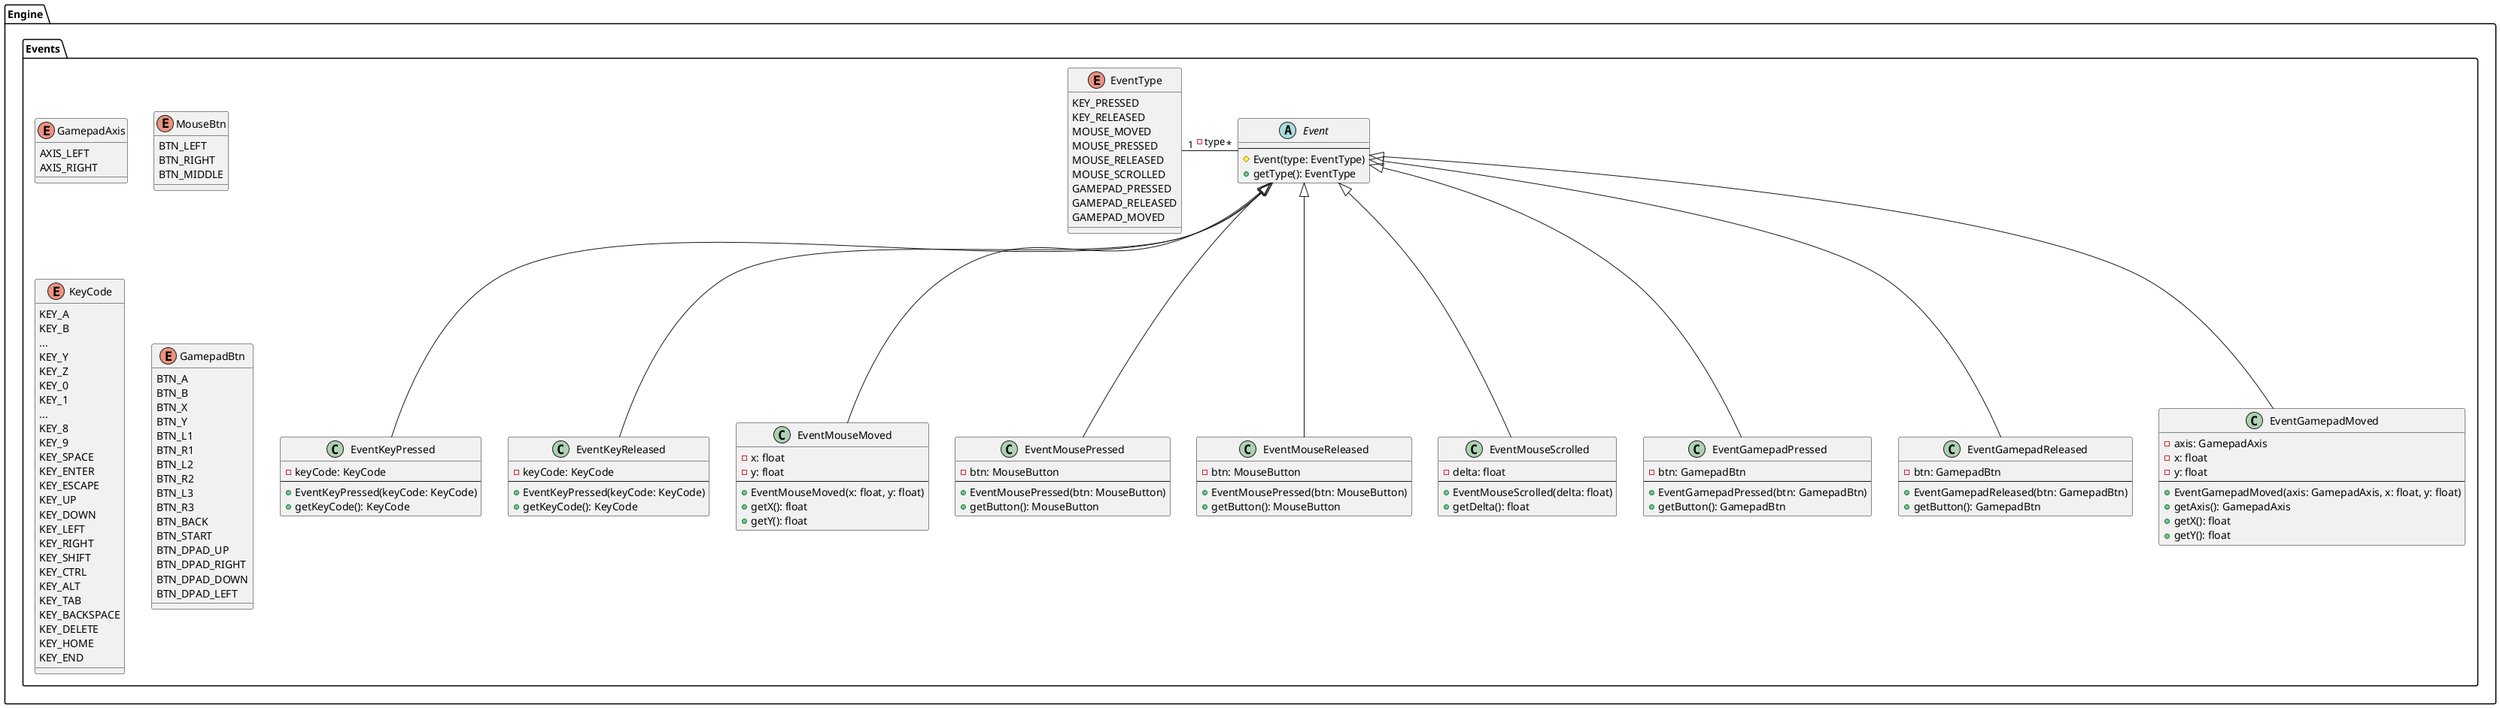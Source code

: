 @startuml

package Engine.Events {
    abstract Event {
        ---
        # Event(type: EventType)
        + getType(): EventType
    }

    enum EventType {
        KEY_PRESSED
        KEY_RELEASED
        MOUSE_MOVED
        MOUSE_PRESSED
        MOUSE_RELEASED
        MOUSE_SCROLLED
        GAMEPAD_PRESSED
        GAMEPAD_RELEASED
        GAMEPAD_MOVED
    }

    class EventKeyPressed {
        - keyCode: KeyCode
        ---
        + EventKeyPressed(keyCode: KeyCode)
        + getKeyCode(): KeyCode
    }
    class EventKeyReleased {
        - keyCode: KeyCode
        ---
        + EventKeyPressed(keyCode: KeyCode)
        + getKeyCode(): KeyCode
    }
    class EventMouseMoved {
        - x: float
        - y: float
        ---
        + EventMouseMoved(x: float, y: float)
        + getX(): float
        + getY(): float
    }
    class EventMousePressed {
        - btn: MouseButton
        ---
        + EventMousePressed(btn: MouseButton)
        + getButton(): MouseButton
    }
    class EventMouseReleased {
        - btn: MouseButton
        ---
        + EventMousePressed(btn: MouseButton)
        + getButton(): MouseButton
    }
    class EventMouseScrolled {
        - delta: float
        ---
        + EventMouseScrolled(delta: float)
        + getDelta(): float
    }
    class EventGamepadPressed {
        - btn: GamepadBtn
        ---
        + EventGamepadPressed(btn: GamepadBtn)
        + getButton(): GamepadBtn
    }
    class EventGamepadReleased {
        - btn: GamepadBtn
        ---
        + EventGamepadReleased(btn: GamepadBtn)
        + getButton(): GamepadBtn
    }
    class EventGamepadMoved {
        - axis: GamepadAxis 
        - x: float
        - y: float
        ---
        + EventGamepadMoved(axis: GamepadAxis, x: float, y: float)
        + getAxis(): GamepadAxis
        + getX(): float
        + getY(): float
    }

    enum GamepadAxis {
        AXIS_LEFT
        AXIS_RIGHT
    }
    
    enum MouseBtn {
        BTN_LEFT
        BTN_RIGHT
        BTN_MIDDLE
    }

    enum KeyCode {
        KEY_A
        KEY_B
        ...
        KEY_Y
        KEY_Z
        KEY_0
        KEY_1
        ...
        KEY_8
        KEY_9
        KEY_SPACE
        KEY_ENTER
        KEY_ESCAPE
        KEY_UP
        KEY_DOWN
        KEY_LEFT
        KEY_RIGHT
        KEY_SHIFT
        KEY_CTRL
        KEY_ALT
        KEY_TAB
        KEY_BACKSPACE
        KEY_DELETE
        KEY_HOME
        KEY_END
    }

    enum GamepadBtn {
        BTN_A
        BTN_B
        BTN_X
        BTN_Y
        BTN_L1
        BTN_R1
        BTN_L2
        BTN_R2
        BTN_L3
        BTN_R3
        BTN_BACK
        BTN_START
        BTN_DPAD_UP
        BTN_DPAD_RIGHT
        BTN_DPAD_DOWN
        BTN_DPAD_LEFT
    }
}

Event "*" -left- "1" EventType: - type
EventKeyPressed -up-|> Event
EventKeyReleased -up-|> Event
EventMouseMoved -up-|> Event
EventMousePressed -up-|> Event
EventMouseReleased -up-|> Event
EventMouseScrolled -up-|> Event
EventGamepadPressed -up-|> Event
EventGamepadReleased -up-|> Event
EventGamepadMoved -up-|> Event

@enduml